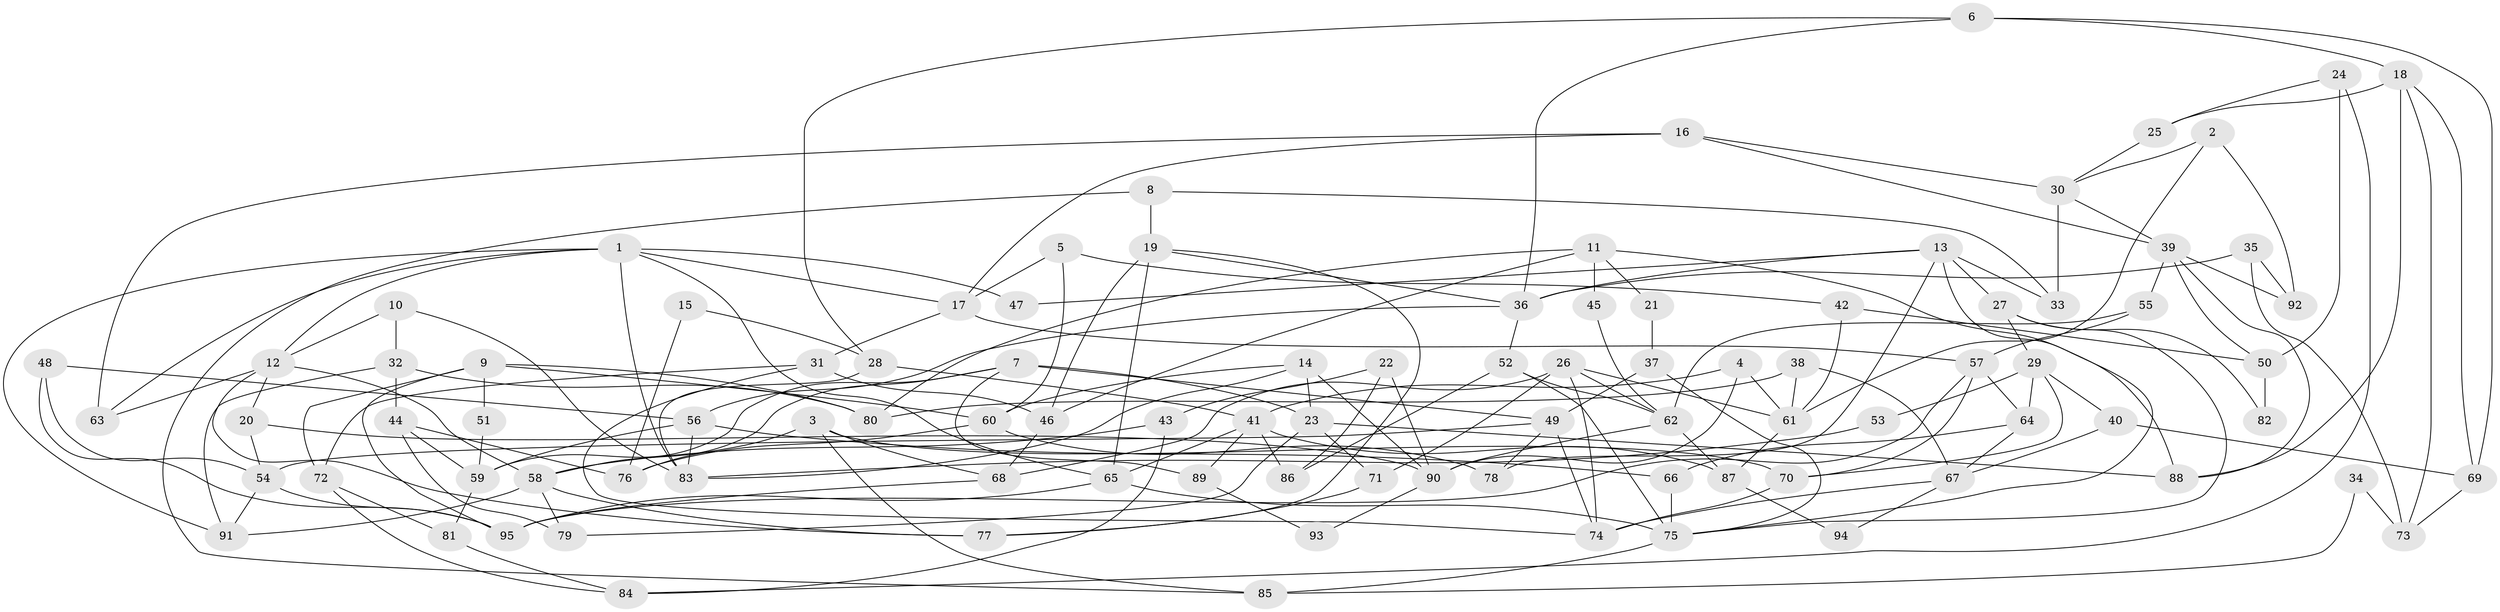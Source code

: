 // coarse degree distribution, {9: 0.06896551724137931, 3: 0.15517241379310345, 6: 0.15517241379310345, 8: 0.06896551724137931, 4: 0.22413793103448276, 7: 0.1206896551724138, 2: 0.06896551724137931, 5: 0.13793103448275862}
// Generated by graph-tools (version 1.1) at 2025/23/03/03/25 07:23:59]
// undirected, 95 vertices, 190 edges
graph export_dot {
graph [start="1"]
  node [color=gray90,style=filled];
  1;
  2;
  3;
  4;
  5;
  6;
  7;
  8;
  9;
  10;
  11;
  12;
  13;
  14;
  15;
  16;
  17;
  18;
  19;
  20;
  21;
  22;
  23;
  24;
  25;
  26;
  27;
  28;
  29;
  30;
  31;
  32;
  33;
  34;
  35;
  36;
  37;
  38;
  39;
  40;
  41;
  42;
  43;
  44;
  45;
  46;
  47;
  48;
  49;
  50;
  51;
  52;
  53;
  54;
  55;
  56;
  57;
  58;
  59;
  60;
  61;
  62;
  63;
  64;
  65;
  66;
  67;
  68;
  69;
  70;
  71;
  72;
  73;
  74;
  75;
  76;
  77;
  78;
  79;
  80;
  81;
  82;
  83;
  84;
  85;
  86;
  87;
  88;
  89;
  90;
  91;
  92;
  93;
  94;
  95;
  1 -- 63;
  1 -- 83;
  1 -- 12;
  1 -- 17;
  1 -- 47;
  1 -- 65;
  1 -- 91;
  2 -- 61;
  2 -- 30;
  2 -- 92;
  3 -- 76;
  3 -- 68;
  3 -- 70;
  3 -- 85;
  4 -- 61;
  4 -- 41;
  4 -- 90;
  5 -- 17;
  5 -- 60;
  5 -- 42;
  6 -- 36;
  6 -- 69;
  6 -- 18;
  6 -- 28;
  7 -- 58;
  7 -- 49;
  7 -- 23;
  7 -- 59;
  7 -- 89;
  8 -- 19;
  8 -- 85;
  8 -- 33;
  9 -- 95;
  9 -- 80;
  9 -- 51;
  9 -- 60;
  9 -- 72;
  10 -- 32;
  10 -- 12;
  10 -- 83;
  11 -- 46;
  11 -- 88;
  11 -- 21;
  11 -- 45;
  11 -- 80;
  12 -- 77;
  12 -- 20;
  12 -- 58;
  12 -- 63;
  13 -- 33;
  13 -- 27;
  13 -- 36;
  13 -- 47;
  13 -- 75;
  13 -- 78;
  14 -- 90;
  14 -- 60;
  14 -- 23;
  14 -- 83;
  15 -- 28;
  15 -- 76;
  16 -- 39;
  16 -- 17;
  16 -- 30;
  16 -- 63;
  17 -- 57;
  17 -- 31;
  18 -- 69;
  18 -- 25;
  18 -- 73;
  18 -- 88;
  19 -- 65;
  19 -- 77;
  19 -- 36;
  19 -- 46;
  20 -- 90;
  20 -- 54;
  21 -- 37;
  22 -- 90;
  22 -- 86;
  22 -- 43;
  23 -- 71;
  23 -- 79;
  23 -- 88;
  24 -- 84;
  24 -- 25;
  24 -- 50;
  25 -- 30;
  26 -- 74;
  26 -- 68;
  26 -- 61;
  26 -- 62;
  26 -- 71;
  27 -- 29;
  27 -- 75;
  27 -- 82;
  28 -- 83;
  28 -- 41;
  29 -- 64;
  29 -- 70;
  29 -- 40;
  29 -- 53;
  30 -- 39;
  30 -- 33;
  31 -- 72;
  31 -- 46;
  31 -- 74;
  32 -- 44;
  32 -- 91;
  32 -- 80;
  34 -- 73;
  34 -- 85;
  35 -- 36;
  35 -- 92;
  35 -- 73;
  36 -- 52;
  36 -- 56;
  37 -- 75;
  37 -- 49;
  38 -- 61;
  38 -- 80;
  38 -- 67;
  39 -- 55;
  39 -- 88;
  39 -- 50;
  39 -- 92;
  40 -- 67;
  40 -- 69;
  41 -- 65;
  41 -- 86;
  41 -- 87;
  41 -- 89;
  42 -- 50;
  42 -- 61;
  43 -- 58;
  43 -- 84;
  44 -- 79;
  44 -- 59;
  44 -- 76;
  45 -- 62;
  46 -- 68;
  48 -- 54;
  48 -- 56;
  48 -- 95;
  49 -- 74;
  49 -- 54;
  49 -- 78;
  50 -- 82;
  51 -- 59;
  52 -- 62;
  52 -- 75;
  52 -- 86;
  53 -- 83;
  54 -- 95;
  54 -- 91;
  55 -- 62;
  55 -- 57;
  56 -- 83;
  56 -- 59;
  56 -- 66;
  57 -- 95;
  57 -- 70;
  57 -- 64;
  58 -- 91;
  58 -- 77;
  58 -- 79;
  59 -- 81;
  60 -- 78;
  60 -- 76;
  61 -- 87;
  62 -- 87;
  62 -- 90;
  64 -- 66;
  64 -- 67;
  65 -- 75;
  65 -- 95;
  66 -- 75;
  67 -- 74;
  67 -- 94;
  68 -- 95;
  69 -- 73;
  70 -- 74;
  71 -- 77;
  72 -- 81;
  72 -- 84;
  75 -- 85;
  81 -- 84;
  87 -- 94;
  89 -- 93;
  90 -- 93;
}
